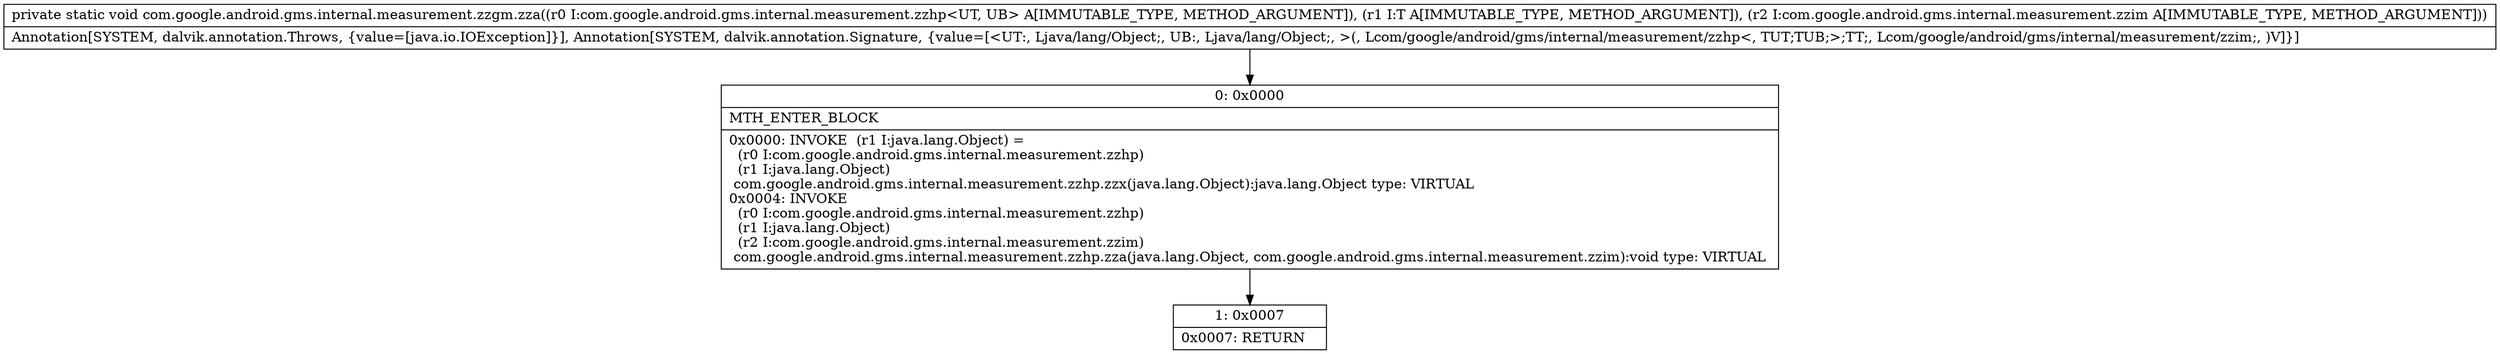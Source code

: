 digraph "CFG forcom.google.android.gms.internal.measurement.zzgm.zza(Lcom\/google\/android\/gms\/internal\/measurement\/zzhp;Ljava\/lang\/Object;Lcom\/google\/android\/gms\/internal\/measurement\/zzim;)V" {
Node_0 [shape=record,label="{0\:\ 0x0000|MTH_ENTER_BLOCK\l|0x0000: INVOKE  (r1 I:java.lang.Object) = \l  (r0 I:com.google.android.gms.internal.measurement.zzhp)\l  (r1 I:java.lang.Object)\l com.google.android.gms.internal.measurement.zzhp.zzx(java.lang.Object):java.lang.Object type: VIRTUAL \l0x0004: INVOKE  \l  (r0 I:com.google.android.gms.internal.measurement.zzhp)\l  (r1 I:java.lang.Object)\l  (r2 I:com.google.android.gms.internal.measurement.zzim)\l com.google.android.gms.internal.measurement.zzhp.zza(java.lang.Object, com.google.android.gms.internal.measurement.zzim):void type: VIRTUAL \l}"];
Node_1 [shape=record,label="{1\:\ 0x0007|0x0007: RETURN   \l}"];
MethodNode[shape=record,label="{private static void com.google.android.gms.internal.measurement.zzgm.zza((r0 I:com.google.android.gms.internal.measurement.zzhp\<UT, UB\> A[IMMUTABLE_TYPE, METHOD_ARGUMENT]), (r1 I:T A[IMMUTABLE_TYPE, METHOD_ARGUMENT]), (r2 I:com.google.android.gms.internal.measurement.zzim A[IMMUTABLE_TYPE, METHOD_ARGUMENT]))  | Annotation[SYSTEM, dalvik.annotation.Throws, \{value=[java.io.IOException]\}], Annotation[SYSTEM, dalvik.annotation.Signature, \{value=[\<UT:, Ljava\/lang\/Object;, UB:, Ljava\/lang\/Object;, \>(, Lcom\/google\/android\/gms\/internal\/measurement\/zzhp\<, TUT;TUB;\>;TT;, Lcom\/google\/android\/gms\/internal\/measurement\/zzim;, )V]\}]\l}"];
MethodNode -> Node_0;
Node_0 -> Node_1;
}

